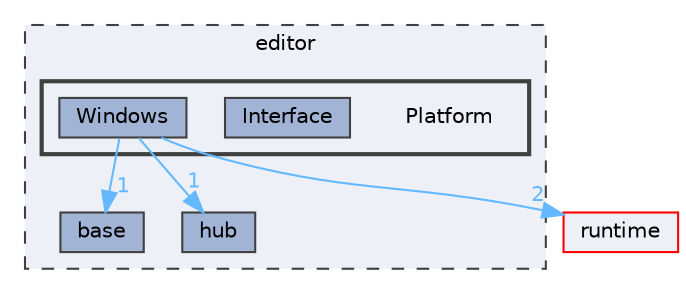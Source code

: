 digraph "editor/Platform"
{
 // LATEX_PDF_SIZE
  bgcolor="transparent";
  edge [fontname=Helvetica,fontsize=10,labelfontname=Helvetica,labelfontsize=10];
  node [fontname=Helvetica,fontsize=10,shape=box,height=0.2,width=0.4];
  compound=true
  subgraph clusterdir_bac5aa69239d34ac960582aca466258e {
    graph [ bgcolor="#edf0f7", pencolor="grey25", label="editor", fontname=Helvetica,fontsize=10 style="filled,dashed", URL="dir_bac5aa69239d34ac960582aca466258e.html",tooltip=""]
  dir_4ac50daca5c62f255705783a1daff413 [label="base", fillcolor="#a2b4d6", color="grey25", style="filled", URL="dir_4ac50daca5c62f255705783a1daff413.html",tooltip=""];
  dir_aac781039326ac6938190fe4b9100a7f [label="hub", fillcolor="#a2b4d6", color="grey25", style="filled", URL="dir_aac781039326ac6938190fe4b9100a7f.html",tooltip=""];
  subgraph clusterdir_270cc6fb5851a2c1e1a7b61de8ed71c0 {
    graph [ bgcolor="#edf0f7", pencolor="grey25", label="", fontname=Helvetica,fontsize=10 style="filled,bold", URL="dir_270cc6fb5851a2c1e1a7b61de8ed71c0.html",tooltip=""]
    dir_270cc6fb5851a2c1e1a7b61de8ed71c0 [shape=plaintext, label="Platform"];
  dir_5806379af57d880a3bcfa78805c6c108 [label="Interface", fillcolor="#a2b4d6", color="grey25", style="filled", URL="dir_5806379af57d880a3bcfa78805c6c108.html",tooltip=""];
  dir_8045014c9fbfdcdcf61b9cde67264d19 [label="Windows", fillcolor="#a2b4d6", color="grey25", style="filled", URL="dir_8045014c9fbfdcdcf61b9cde67264d19.html",tooltip=""];
  }
  }
  dir_cb031e414f281a658b23dddb30bb9d2c [label="runtime", fillcolor="#edf0f7", color="red", style="filled", URL="dir_cb031e414f281a658b23dddb30bb9d2c.html",tooltip=""];
  dir_8045014c9fbfdcdcf61b9cde67264d19->dir_4ac50daca5c62f255705783a1daff413 [headlabel="1", labeldistance=1.5 headhref="dir_000932_000067.html" href="dir_000932_000067.html" color="steelblue1" fontcolor="steelblue1"];
  dir_8045014c9fbfdcdcf61b9cde67264d19->dir_aac781039326ac6938190fe4b9100a7f [headlabel="1", labeldistance=1.5 headhref="dir_000932_000373.html" href="dir_000932_000373.html" color="steelblue1" fontcolor="steelblue1"];
  dir_8045014c9fbfdcdcf61b9cde67264d19->dir_cb031e414f281a658b23dddb30bb9d2c [headlabel="2", labeldistance=1.5 headhref="dir_000932_000628.html" href="dir_000932_000628.html" color="steelblue1" fontcolor="steelblue1"];
}
